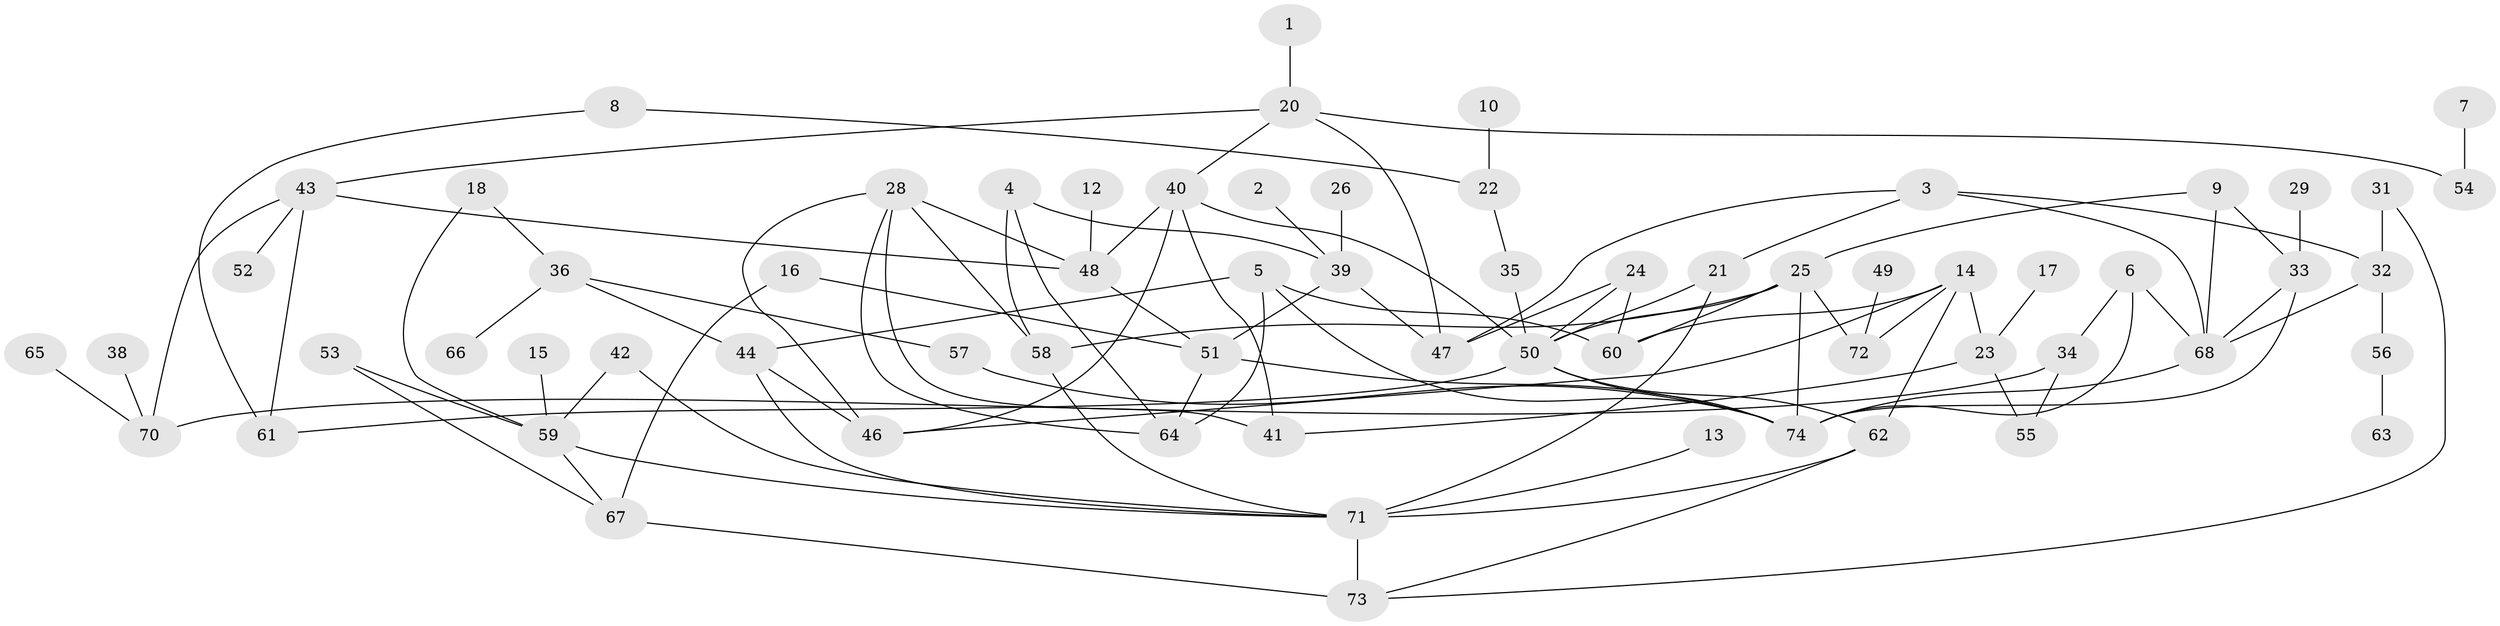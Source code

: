 // original degree distribution, {3: 0.20952380952380953, 1: 0.18095238095238095, 4: 0.17142857142857143, 2: 0.24761904761904763, 5: 0.0761904761904762, 6: 0.0380952380952381, 0: 0.06666666666666667, 7: 0.009523809523809525}
// Generated by graph-tools (version 1.1) at 2025/35/03/04/25 23:35:53]
// undirected, 67 vertices, 107 edges
graph export_dot {
  node [color=gray90,style=filled];
  1;
  2;
  3;
  4;
  5;
  6;
  7;
  8;
  9;
  10;
  12;
  13;
  14;
  15;
  16;
  17;
  18;
  20;
  21;
  22;
  23;
  24;
  25;
  26;
  28;
  29;
  31;
  32;
  33;
  34;
  35;
  36;
  38;
  39;
  40;
  41;
  42;
  43;
  44;
  46;
  47;
  48;
  49;
  50;
  51;
  52;
  53;
  54;
  55;
  56;
  57;
  58;
  59;
  60;
  61;
  62;
  63;
  64;
  65;
  66;
  67;
  68;
  70;
  71;
  72;
  73;
  74;
  1 -- 20 [weight=1.0];
  2 -- 39 [weight=1.0];
  3 -- 21 [weight=1.0];
  3 -- 32 [weight=1.0];
  3 -- 47 [weight=1.0];
  3 -- 68 [weight=1.0];
  4 -- 39 [weight=1.0];
  4 -- 58 [weight=1.0];
  4 -- 64 [weight=1.0];
  5 -- 44 [weight=1.0];
  5 -- 60 [weight=1.0];
  5 -- 64 [weight=1.0];
  5 -- 74 [weight=1.0];
  6 -- 34 [weight=1.0];
  6 -- 68 [weight=1.0];
  6 -- 74 [weight=1.0];
  7 -- 54 [weight=1.0];
  8 -- 22 [weight=1.0];
  8 -- 61 [weight=1.0];
  9 -- 25 [weight=1.0];
  9 -- 33 [weight=1.0];
  9 -- 68 [weight=1.0];
  10 -- 22 [weight=1.0];
  12 -- 48 [weight=1.0];
  13 -- 71 [weight=1.0];
  14 -- 23 [weight=1.0];
  14 -- 46 [weight=1.0];
  14 -- 60 [weight=1.0];
  14 -- 62 [weight=1.0];
  14 -- 72 [weight=1.0];
  15 -- 59 [weight=1.0];
  16 -- 51 [weight=1.0];
  16 -- 67 [weight=1.0];
  17 -- 23 [weight=1.0];
  18 -- 36 [weight=1.0];
  18 -- 59 [weight=1.0];
  20 -- 40 [weight=1.0];
  20 -- 43 [weight=1.0];
  20 -- 47 [weight=1.0];
  20 -- 54 [weight=1.0];
  21 -- 50 [weight=1.0];
  21 -- 71 [weight=1.0];
  22 -- 35 [weight=1.0];
  23 -- 41 [weight=1.0];
  23 -- 55 [weight=1.0];
  24 -- 47 [weight=1.0];
  24 -- 50 [weight=1.0];
  24 -- 60 [weight=1.0];
  25 -- 50 [weight=1.0];
  25 -- 58 [weight=1.0];
  25 -- 60 [weight=1.0];
  25 -- 72 [weight=1.0];
  25 -- 74 [weight=1.0];
  26 -- 39 [weight=1.0];
  28 -- 41 [weight=1.0];
  28 -- 46 [weight=1.0];
  28 -- 48 [weight=1.0];
  28 -- 58 [weight=1.0];
  28 -- 64 [weight=1.0];
  29 -- 33 [weight=1.0];
  31 -- 32 [weight=1.0];
  31 -- 73 [weight=1.0];
  32 -- 56 [weight=1.0];
  32 -- 68 [weight=1.0];
  33 -- 68 [weight=1.0];
  33 -- 74 [weight=2.0];
  34 -- 55 [weight=1.0];
  34 -- 70 [weight=1.0];
  35 -- 50 [weight=1.0];
  36 -- 44 [weight=1.0];
  36 -- 57 [weight=1.0];
  36 -- 66 [weight=1.0];
  38 -- 70 [weight=1.0];
  39 -- 47 [weight=1.0];
  39 -- 51 [weight=1.0];
  40 -- 41 [weight=1.0];
  40 -- 46 [weight=1.0];
  40 -- 48 [weight=1.0];
  40 -- 50 [weight=1.0];
  42 -- 59 [weight=1.0];
  42 -- 71 [weight=1.0];
  43 -- 48 [weight=1.0];
  43 -- 52 [weight=1.0];
  43 -- 61 [weight=1.0];
  43 -- 70 [weight=1.0];
  44 -- 46 [weight=1.0];
  44 -- 71 [weight=1.0];
  48 -- 51 [weight=1.0];
  49 -- 72 [weight=1.0];
  50 -- 61 [weight=1.0];
  50 -- 62 [weight=1.0];
  50 -- 74 [weight=1.0];
  51 -- 64 [weight=1.0];
  51 -- 74 [weight=1.0];
  53 -- 59 [weight=1.0];
  53 -- 67 [weight=1.0];
  56 -- 63 [weight=1.0];
  57 -- 74 [weight=1.0];
  58 -- 71 [weight=1.0];
  59 -- 67 [weight=1.0];
  59 -- 71 [weight=1.0];
  62 -- 71 [weight=1.0];
  62 -- 73 [weight=1.0];
  65 -- 70 [weight=1.0];
  67 -- 73 [weight=1.0];
  68 -- 74 [weight=1.0];
  71 -- 73 [weight=2.0];
}
